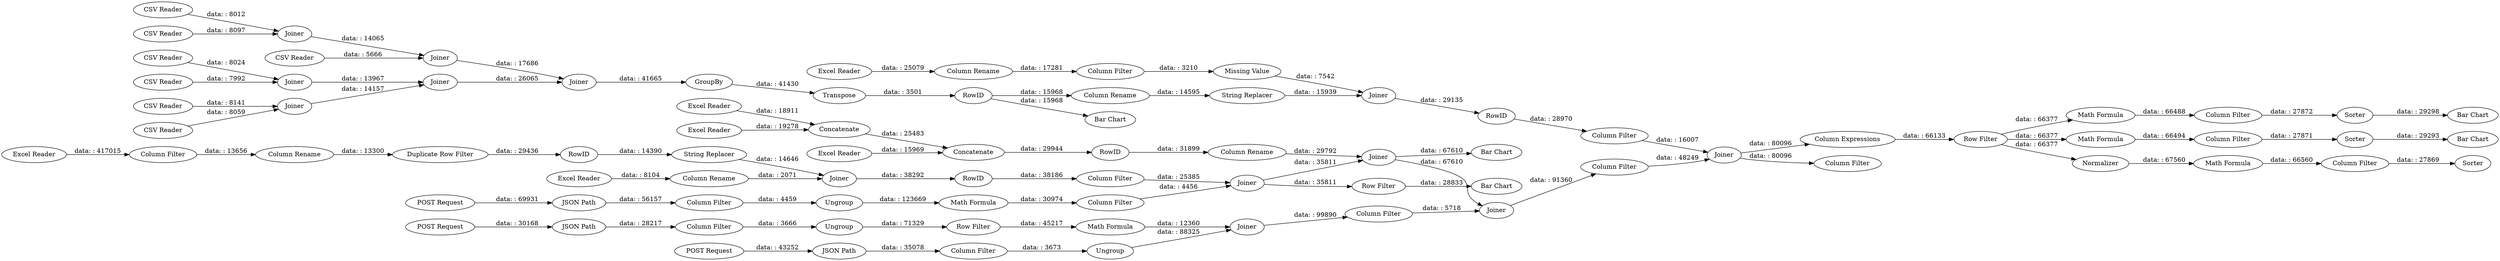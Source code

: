 digraph {
	"-1852649352638098716_39" [label=Joiner]
	"-1852649352638098716_28" [label="Bar Chart"]
	"-1852649352638098716_54" [label=Joiner]
	"-1852649352638098716_27" [label=Joiner]
	"-1852649352638098716_1" [label="Excel Reader"]
	"-1852649352638098716_35" [label=Ungroup]
	"-1852649352638098716_10" [label="Column Filter"]
	"-1852649352638098716_70" [label="Column Rename"]
	"-1852649352638098716_93" [label="Math Formula"]
	"-1852649352638098716_15" [label=RowID]
	"-1852649352638098716_80" [label="Column Expressions"]
	"-1852649352638098716_37" [label=Joiner]
	"-1852649352638098716_11" [label=Ungroup]
	"-1852649352638098716_41" [label="CSV Reader"]
	"-1852649352638098716_95" [label=Sorter]
	"-1852649352638098716_61" [label=RowID]
	"-1852649352638098716_34" [label="JSON Path"]
	"-1852649352638098716_48" [label="CSV Reader"]
	"-1852649352638098716_82" [label="Math Formula"]
	"-1852649352638098716_4" [label="Column Rename"]
	"-1852649352638098716_47" [label="CSV Reader"]
	"-1852649352638098716_36" [label="Row Filter"]
	"-1852649352638098716_94" [label="Column Filter"]
	"-1852649352638098716_19" [label="Math Formula"]
	"-1852649352638098716_8" [label="POST Request"]
	"-1852649352638098716_18" [label="Column Filter"]
	"-1852649352638098716_68" [label=Joiner]
	"-1852649352638098716_16" [label="Column Filter"]
	"-1852649352638098716_66" [label="Row Filter"]
	"-1852649352638098716_23" [label=Concatenate]
	"-1852649352638098716_22" [label="Excel Reader"]
	"-1852649352638098716_65" [label="Column Filter"]
	"-1852649352638098716_3" [label="Column Filter"]
	"-1852649352638098716_76" [label="Column Filter"]
	"-1852649352638098716_13" [label="Column Rename"]
	"-1852649352638098716_67" [label="CSV Reader"]
	"-1852649352638098716_32" [label="Column Filter"]
	"-1852649352638098716_81" [label="Row Filter"]
	"-1852649352638098716_38" [label="Column Filter"]
	"-1852649352638098716_7" [label="String Replacer"]
	"-1852649352638098716_63" [label="Bar Chart"]
	"-1852649352638098716_88" [label=Sorter]
	"-1852649352638098716_6" [label=RowID]
	"-1852649352638098716_40" [label="Column Filter"]
	"-1852649352638098716_44" [label="CSV Reader"]
	"-1852649352638098716_73" [label=Joiner]
	"-1852649352638098716_85" [label=Sorter]
	"-1852649352638098716_75" [label=RowID]
	"-1852649352638098716_86" [label="Math Formula"]
	"-1852649352638098716_57" [label=GroupBy]
	"-1852649352638098716_46" [label="CSV Reader"]
	"-1852649352638098716_71" [label="Column Filter"]
	"-1852649352638098716_90" [label="Bar Chart"]
	"-1852649352638098716_21" [label="Excel Reader"]
	"-1852649352638098716_29" [label="POST Request"]
	"-1852649352638098716_30" [label="JSON Path"]
	"-1852649352638098716_52" [label=Joiner]
	"-1852649352638098716_91" [label="Bar Chart"]
	"-1852649352638098716_87" [label="Column Filter"]
	"-1852649352638098716_92" [label=Normalizer]
	"-1852649352638098716_55" [label=Joiner]
	"-1852649352638098716_72" [label="Missing Value"]
	"-1852649352638098716_31" [label=Ungroup]
	"-1852649352638098716_59" [label=Transpose]
	"-1852649352638098716_33" [label="POST Request"]
	"-1852649352638098716_79" [label="Column Filter"]
	"-1852649352638098716_20" [label="Excel Reader"]
	"-1852649352638098716_84" [label="Column Filter"]
	"-1852649352638098716_12" [label="Excel Reader"]
	"-1852649352638098716_62" [label="Bar Chart"]
	"-1852649352638098716_77" [label="Column Rename"]
	"-1852649352638098716_17" [label=Joiner]
	"-1852649352638098716_78" [label=Joiner]
	"-1852649352638098716_51" [label=Joiner]
	"-1852649352638098716_69" [label="Excel Reader"]
	"-1852649352638098716_25" [label=RowID]
	"-1852649352638098716_26" [label="Column Rename"]
	"-1852649352638098716_45" [label="CSV Reader"]
	"-1852649352638098716_14" [label=Joiner]
	"-1852649352638098716_53" [label=Joiner]
	"-1852649352638098716_5" [label="Duplicate Row Filter"]
	"-1852649352638098716_64" [label="Math Formula"]
	"-1852649352638098716_24" [label=Concatenate]
	"-1852649352638098716_9" [label="JSON Path"]
	"-1852649352638098716_74" [label="String Replacer"]
	"-1852649352638098716_78" -> "-1852649352638098716_80" [label="data: : 80096"]
	"-1852649352638098716_30" -> "-1852649352638098716_32" [label="data: : 28217"]
	"-1852649352638098716_61" -> "-1852649352638098716_77" [label="data: : 15968"]
	"-1852649352638098716_29" -> "-1852649352638098716_30" [label="data: : 30168"]
	"-1852649352638098716_82" -> "-1852649352638098716_84" [label="data: : 66488"]
	"-1852649352638098716_44" -> "-1852649352638098716_51" [label="data: : 8141"]
	"-1852649352638098716_12" -> "-1852649352638098716_13" [label="data: : 8104"]
	"-1852649352638098716_47" -> "-1852649352638098716_52" [label="data: : 8012"]
	"-1852649352638098716_69" -> "-1852649352638098716_70" [label="data: : 25079"]
	"-1852649352638098716_31" -> "-1852649352638098716_36" [label="data: : 71329"]
	"-1852649352638098716_80" -> "-1852649352638098716_81" [label="data: : 66133"]
	"-1852649352638098716_59" -> "-1852649352638098716_61" [label="data: : 3501"]
	"-1852649352638098716_23" -> "-1852649352638098716_24" [label="data: : 25483"]
	"-1852649352638098716_75" -> "-1852649352638098716_76" [label="data: : 28970"]
	"-1852649352638098716_61" -> "-1852649352638098716_62" [label="data: : 15968"]
	"-1852649352638098716_71" -> "-1852649352638098716_72" [label="data: : 3210"]
	"-1852649352638098716_25" -> "-1852649352638098716_26" [label="data: : 31899"]
	"-1852649352638098716_67" -> "-1852649352638098716_68" [label="data: : 5666"]
	"-1852649352638098716_17" -> "-1852649352638098716_66" [label="data: : 35811"]
	"-1852649352638098716_20" -> "-1852649352638098716_23" [label="data: : 19278"]
	"-1852649352638098716_57" -> "-1852649352638098716_59" [label="data: : 41430"]
	"-1852649352638098716_77" -> "-1852649352638098716_74" [label="data: : 14595"]
	"-1852649352638098716_26" -> "-1852649352638098716_27" [label="data: : 29792"]
	"-1852649352638098716_72" -> "-1852649352638098716_73" [label="data: : 7542"]
	"-1852649352638098716_39" -> "-1852649352638098716_40" [label="data: : 91360"]
	"-1852649352638098716_5" -> "-1852649352638098716_6" [label="data: : 29436"]
	"-1852649352638098716_24" -> "-1852649352638098716_25" [label="data: : 29944"]
	"-1852649352638098716_87" -> "-1852649352638098716_88" [label="data: : 27871"]
	"-1852649352638098716_81" -> "-1852649352638098716_86" [label="data: : 66377"]
	"-1852649352638098716_14" -> "-1852649352638098716_15" [label="data: : 38292"]
	"-1852649352638098716_52" -> "-1852649352638098716_68" [label="data: : 14065"]
	"-1852649352638098716_27" -> "-1852649352638098716_39" [label="data: : 67610"]
	"-1852649352638098716_19" -> "-1852649352638098716_37" [label="data: : 12360"]
	"-1852649352638098716_54" -> "-1852649352638098716_55" [label="data: : 26065"]
	"-1852649352638098716_48" -> "-1852649352638098716_52" [label="data: : 8097"]
	"-1852649352638098716_65" -> "-1852649352638098716_17" [label="data: : 4456"]
	"-1852649352638098716_73" -> "-1852649352638098716_75" [label="data: : 29135"]
	"-1852649352638098716_18" -> "-1852649352638098716_35" [label="data: : 3673"]
	"-1852649352638098716_74" -> "-1852649352638098716_73" [label="data: : 15939"]
	"-1852649352638098716_41" -> "-1852649352638098716_51" [label="data: : 8059"]
	"-1852649352638098716_11" -> "-1852649352638098716_64" [label="data: : 123669"]
	"-1852649352638098716_55" -> "-1852649352638098716_57" [label="data: : 41665"]
	"-1852649352638098716_51" -> "-1852649352638098716_54" [label="data: : 14157"]
	"-1852649352638098716_3" -> "-1852649352638098716_4" [label="data: : 13656"]
	"-1852649352638098716_7" -> "-1852649352638098716_14" [label="data: : 14646"]
	"-1852649352638098716_35" -> "-1852649352638098716_37" [label="data: : 88325"]
	"-1852649352638098716_53" -> "-1852649352638098716_54" [label="data: : 13967"]
	"-1852649352638098716_27" -> "-1852649352638098716_28" [label="data: : 67610"]
	"-1852649352638098716_21" -> "-1852649352638098716_23" [label="data: : 18911"]
	"-1852649352638098716_4" -> "-1852649352638098716_5" [label="data: : 13300"]
	"-1852649352638098716_38" -> "-1852649352638098716_39" [label="data: : 5718"]
	"-1852649352638098716_22" -> "-1852649352638098716_24" [label="data: : 15969"]
	"-1852649352638098716_10" -> "-1852649352638098716_11" [label="data: : 4459"]
	"-1852649352638098716_76" -> "-1852649352638098716_78" [label="data: : 16007"]
	"-1852649352638098716_40" -> "-1852649352638098716_78" [label="data: : 48249"]
	"-1852649352638098716_17" -> "-1852649352638098716_27" [label="data: : 35811"]
	"-1852649352638098716_85" -> "-1852649352638098716_90" [label="data: : 29298"]
	"-1852649352638098716_6" -> "-1852649352638098716_7" [label="data: : 14390"]
	"-1852649352638098716_92" -> "-1852649352638098716_93" [label="data: : 67560"]
	"-1852649352638098716_81" -> "-1852649352638098716_82" [label="data: : 66377"]
	"-1852649352638098716_81" -> "-1852649352638098716_92" [label="data: : 66377"]
	"-1852649352638098716_66" -> "-1852649352638098716_63" [label="data: : 28833"]
	"-1852649352638098716_88" -> "-1852649352638098716_91" [label="data: : 29293"]
	"-1852649352638098716_45" -> "-1852649352638098716_53" [label="data: : 8024"]
	"-1852649352638098716_64" -> "-1852649352638098716_65" [label="data: : 30974"]
	"-1852649352638098716_9" -> "-1852649352638098716_10" [label="data: : 56157"]
	"-1852649352638098716_78" -> "-1852649352638098716_79" [label="data: : 80096"]
	"-1852649352638098716_1" -> "-1852649352638098716_3" [label="data: : 417015"]
	"-1852649352638098716_8" -> "-1852649352638098716_9" [label="data: : 69931"]
	"-1852649352638098716_93" -> "-1852649352638098716_94" [label="data: : 66560"]
	"-1852649352638098716_33" -> "-1852649352638098716_34" [label="data: : 43252"]
	"-1852649352638098716_34" -> "-1852649352638098716_18" [label="data: : 35078"]
	"-1852649352638098716_37" -> "-1852649352638098716_38" [label="data: : 99890"]
	"-1852649352638098716_70" -> "-1852649352638098716_71" [label="data: : 17281"]
	"-1852649352638098716_94" -> "-1852649352638098716_95" [label="data: : 27869"]
	"-1852649352638098716_84" -> "-1852649352638098716_85" [label="data: : 27872"]
	"-1852649352638098716_36" -> "-1852649352638098716_19" [label="data: : 45217"]
	"-1852649352638098716_46" -> "-1852649352638098716_53" [label="data: : 7992"]
	"-1852649352638098716_86" -> "-1852649352638098716_87" [label="data: : 66494"]
	"-1852649352638098716_32" -> "-1852649352638098716_31" [label="data: : 3666"]
	"-1852649352638098716_13" -> "-1852649352638098716_14" [label="data: : 2071"]
	"-1852649352638098716_16" -> "-1852649352638098716_17" [label="data: : 25385"]
	"-1852649352638098716_68" -> "-1852649352638098716_55" [label="data: : 17686"]
	"-1852649352638098716_15" -> "-1852649352638098716_16" [label="data: : 38186"]
	rankdir=LR
}
